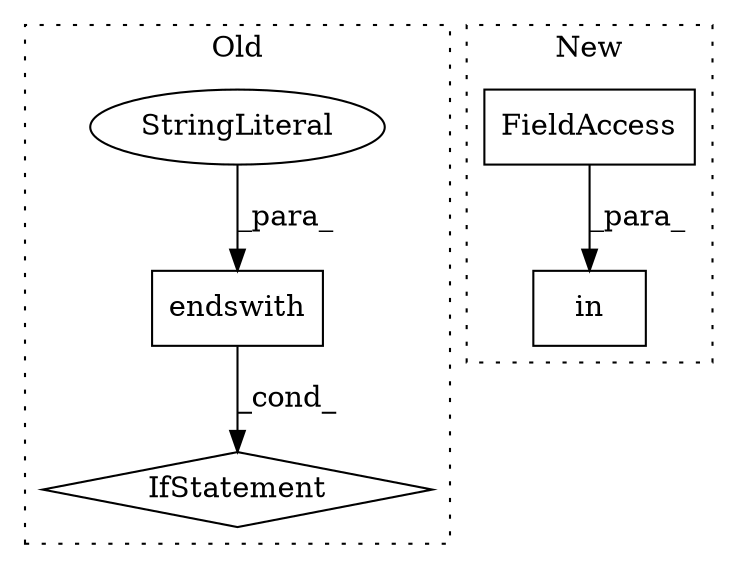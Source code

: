 digraph G {
subgraph cluster0 {
1 [label="endswith" a="32" s="2427,2442" l="9,1" shape="box"];
3 [label="IfStatement" a="25" s="2365,2482" l="4,2" shape="diamond"];
5 [label="StringLiteral" a="45" s="2436" l="6" shape="ellipse"];
label = "Old";
style="dotted";
}
subgraph cluster1 {
2 [label="in" a="105" s="2373" l="55" shape="box"];
4 [label="FieldAccess" a="22" s="2373" l="10" shape="box"];
label = "New";
style="dotted";
}
1 -> 3 [label="_cond_"];
4 -> 2 [label="_para_"];
5 -> 1 [label="_para_"];
}